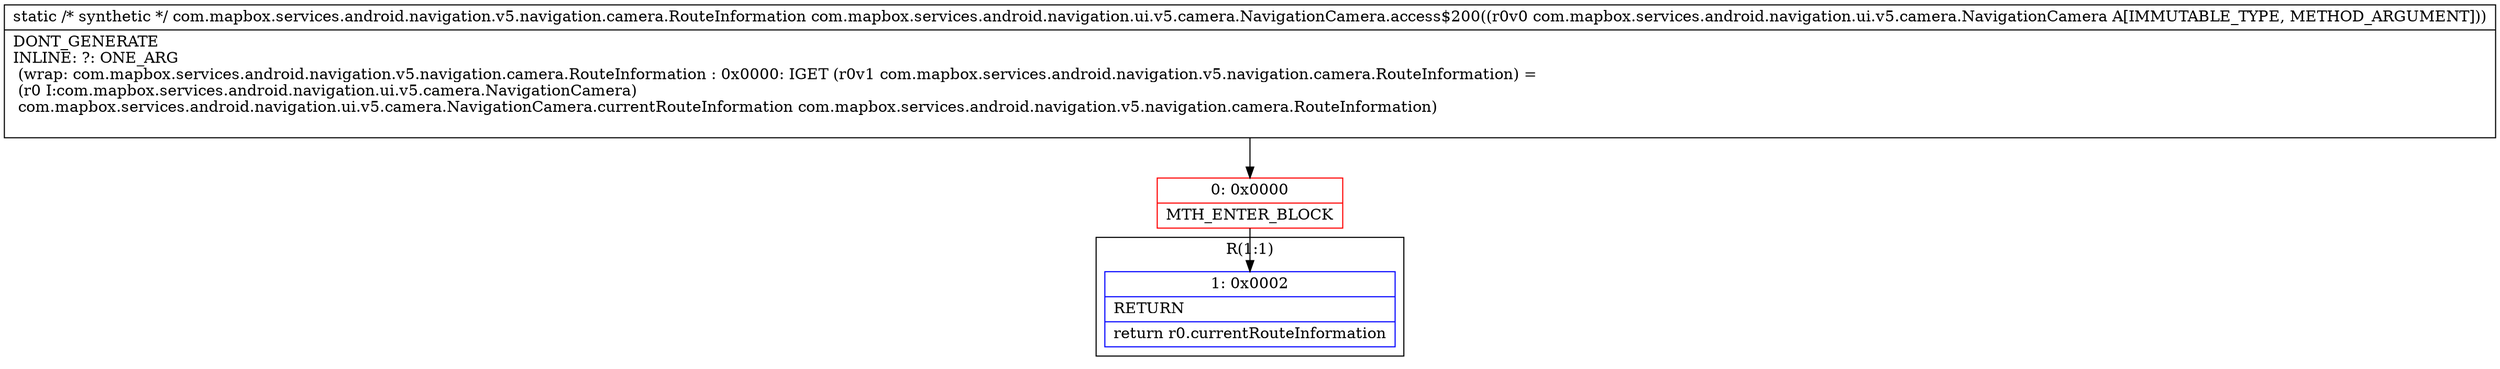 digraph "CFG forcom.mapbox.services.android.navigation.ui.v5.camera.NavigationCamera.access$200(Lcom\/mapbox\/services\/android\/navigation\/ui\/v5\/camera\/NavigationCamera;)Lcom\/mapbox\/services\/android\/navigation\/v5\/navigation\/camera\/RouteInformation;" {
subgraph cluster_Region_1135709207 {
label = "R(1:1)";
node [shape=record,color=blue];
Node_1 [shape=record,label="{1\:\ 0x0002|RETURN\l|return r0.currentRouteInformation\l}"];
}
Node_0 [shape=record,color=red,label="{0\:\ 0x0000|MTH_ENTER_BLOCK\l}"];
MethodNode[shape=record,label="{static \/* synthetic *\/ com.mapbox.services.android.navigation.v5.navigation.camera.RouteInformation com.mapbox.services.android.navigation.ui.v5.camera.NavigationCamera.access$200((r0v0 com.mapbox.services.android.navigation.ui.v5.camera.NavigationCamera A[IMMUTABLE_TYPE, METHOD_ARGUMENT]))  | DONT_GENERATE\lINLINE: ?: ONE_ARG  \l  (wrap: com.mapbox.services.android.navigation.v5.navigation.camera.RouteInformation : 0x0000: IGET  (r0v1 com.mapbox.services.android.navigation.v5.navigation.camera.RouteInformation) = \l  (r0 I:com.mapbox.services.android.navigation.ui.v5.camera.NavigationCamera)\l com.mapbox.services.android.navigation.ui.v5.camera.NavigationCamera.currentRouteInformation com.mapbox.services.android.navigation.v5.navigation.camera.RouteInformation)\l\l}"];
MethodNode -> Node_0;
Node_0 -> Node_1;
}

